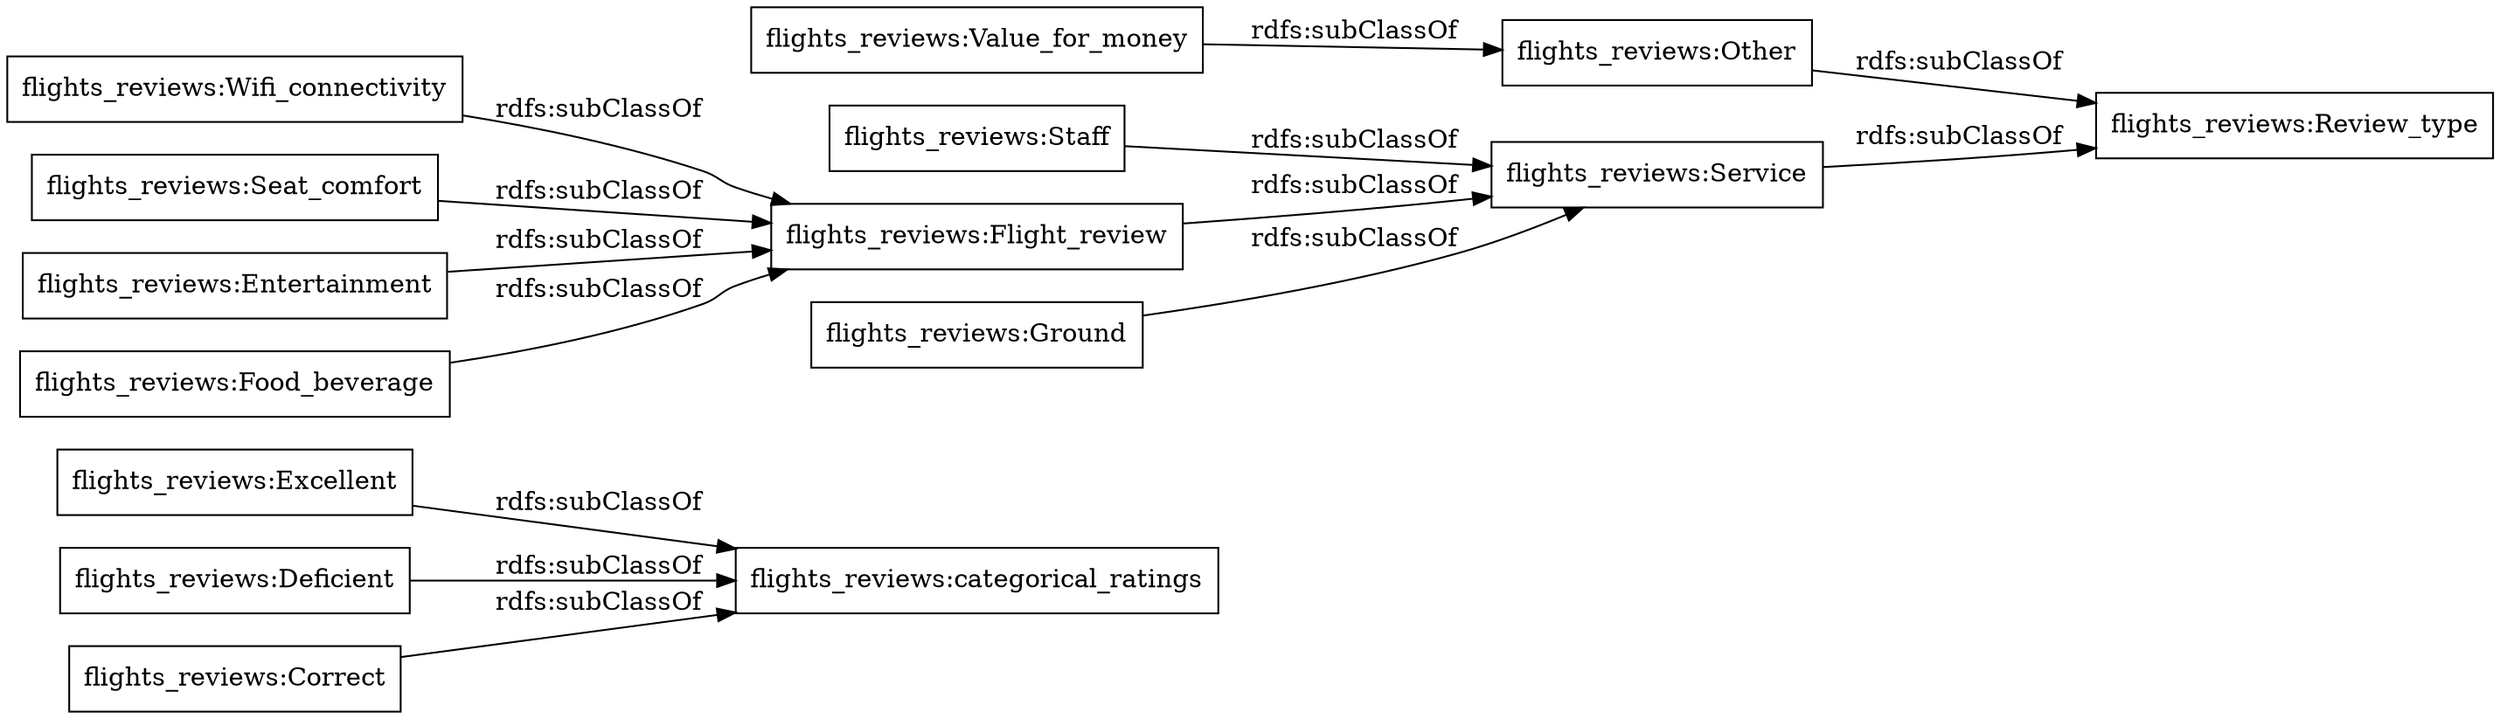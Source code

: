 digraph ar2dtool_diagram { 
rankdir=LR;
size="1000"
node [shape = rectangle, color="black"]; "flights_reviews:Excellent" "flights_reviews:Service" "flights_reviews:Deficient" "flights_reviews:Wifi_connectivity" "flights_reviews:Seat_comfort" "flights_reviews:categorical_ratings" "flights_reviews:Correct" "flights_reviews:Staff" "flights_reviews:Flight_review" "flights_reviews:Other" "flights_reviews:Ground" "flights_reviews:Entertainment" "flights_reviews:Value_for_money" "flights_reviews:Review_type" "flights_reviews:Food_beverage" ; /*classes style*/
	"flights_reviews:Entertainment" -> "flights_reviews:Flight_review" [ label = "rdfs:subClassOf" ];
	"flights_reviews:Service" -> "flights_reviews:Review_type" [ label = "rdfs:subClassOf" ];
	"flights_reviews:Excellent" -> "flights_reviews:categorical_ratings" [ label = "rdfs:subClassOf" ];
	"flights_reviews:Correct" -> "flights_reviews:categorical_ratings" [ label = "rdfs:subClassOf" ];
	"flights_reviews:Value_for_money" -> "flights_reviews:Other" [ label = "rdfs:subClassOf" ];
	"flights_reviews:Ground" -> "flights_reviews:Service" [ label = "rdfs:subClassOf" ];
	"flights_reviews:Wifi_connectivity" -> "flights_reviews:Flight_review" [ label = "rdfs:subClassOf" ];
	"flights_reviews:Staff" -> "flights_reviews:Service" [ label = "rdfs:subClassOf" ];
	"flights_reviews:Other" -> "flights_reviews:Review_type" [ label = "rdfs:subClassOf" ];
	"flights_reviews:Flight_review" -> "flights_reviews:Service" [ label = "rdfs:subClassOf" ];
	"flights_reviews:Food_beverage" -> "flights_reviews:Flight_review" [ label = "rdfs:subClassOf" ];
	"flights_reviews:Deficient" -> "flights_reviews:categorical_ratings" [ label = "rdfs:subClassOf" ];
	"flights_reviews:Seat_comfort" -> "flights_reviews:Flight_review" [ label = "rdfs:subClassOf" ];

}
